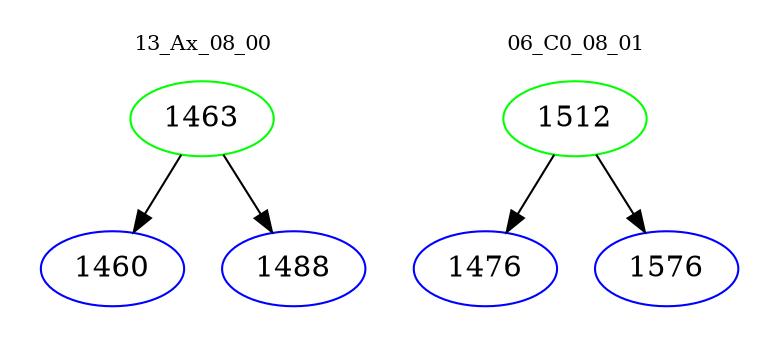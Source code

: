 digraph{
subgraph cluster_0 {
color = white
label = "13_Ax_08_00";
fontsize=10;
T0_1463 [label="1463", color="green"]
T0_1463 -> T0_1460 [color="black"]
T0_1460 [label="1460", color="blue"]
T0_1463 -> T0_1488 [color="black"]
T0_1488 [label="1488", color="blue"]
}
subgraph cluster_1 {
color = white
label = "06_C0_08_01";
fontsize=10;
T1_1512 [label="1512", color="green"]
T1_1512 -> T1_1476 [color="black"]
T1_1476 [label="1476", color="blue"]
T1_1512 -> T1_1576 [color="black"]
T1_1576 [label="1576", color="blue"]
}
}
